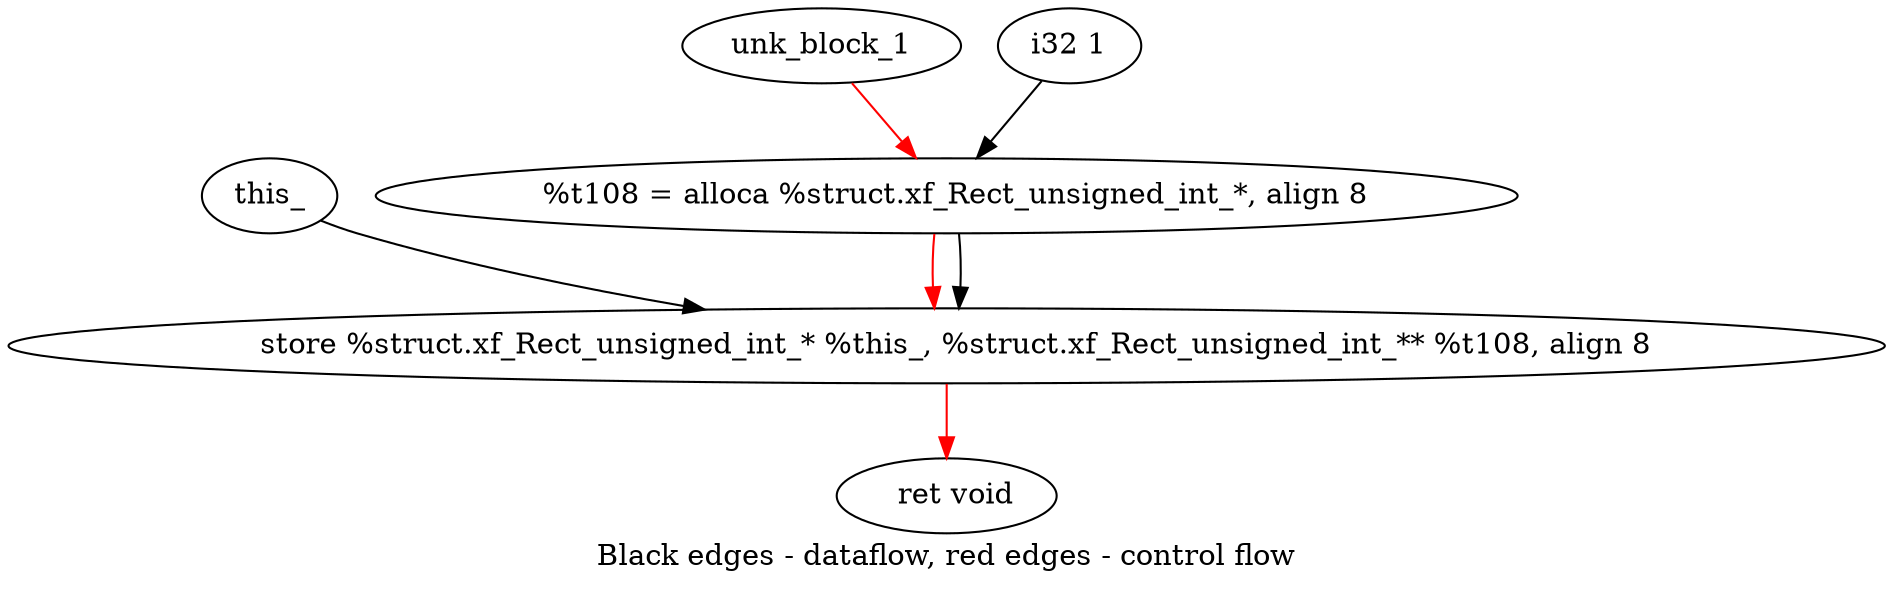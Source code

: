 digraph G {
compound=true
label="Black edges - dataflow, red edges - control flow"
"t108" [label="  %t108 = alloca %struct.xf_Rect_unsigned_int_*, align 8"]
"_1" [label="  store %struct.xf_Rect_unsigned_int_* %this_, %struct.xf_Rect_unsigned_int_** %t108, align 8"]
"_2" [label="  ret void"]
"unk_block_1" -> "t108"[color=red]
"i32 1" -> "t108"
"t108" -> "_1"[color=red weight=2]
"this_" -> "_1"
"t108" -> "_1"
"_1" -> "_2"[color=red weight=2]

}
